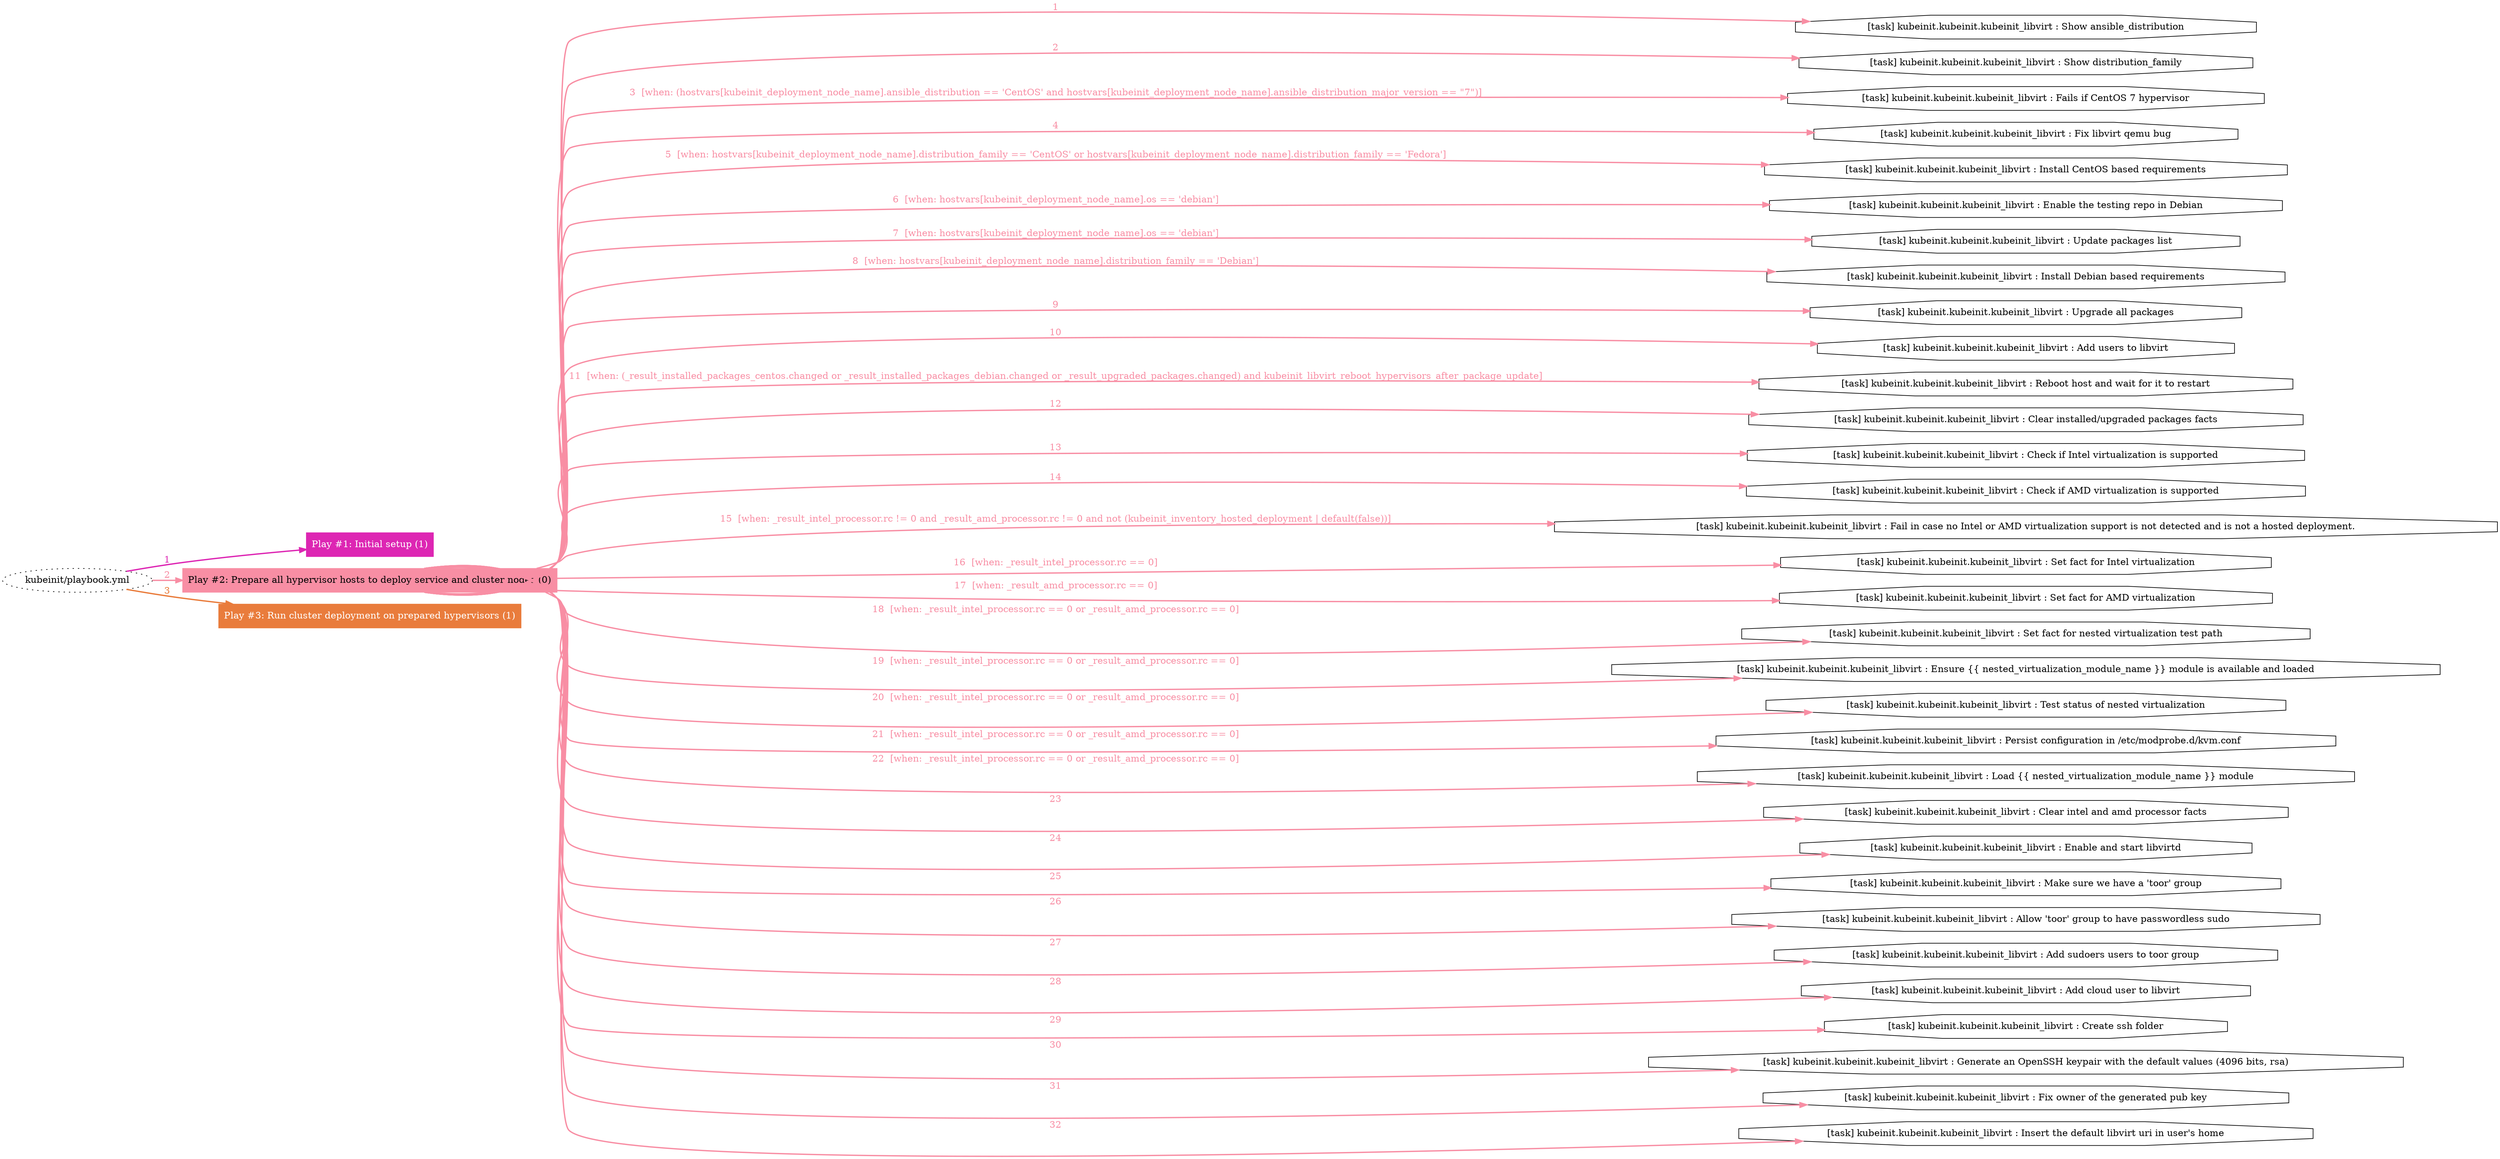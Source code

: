 digraph "kubeinit/playbook.yml "{
	graph [concentrate=true ordering=in rankdir=LR ratio=fill]
	edge [esep=5 sep=10]
	"kubeinit/playbook.yml" [id=root_node style=dotted]
	subgraph "Play #1: Initial setup (1) "{
		"Play #1: Initial setup (1)" [color="#dd26b3" fontcolor="#ffffff" id="play_8fe935c6-9b52-4f2e-b817-09fc9285d663" shape=box style=filled tooltip=localhost]
		"kubeinit/playbook.yml" -> "Play #1: Initial setup (1)" [label=1 color="#dd26b3" fontcolor="#dd26b3" id="edge_b5a25e15-0524-4cc2-8333-b1c4ab3f9737" style=bold]
	}
	subgraph "Play #2: Prepare all hypervisor hosts to deploy service and cluster nodes (0) "{
		"Play #2: Prepare all hypervisor hosts to deploy service and cluster nodes (0)" [color="#f88ea4" fontcolor="#000000" id="play_01aee7f1-ca42-457a-b69c-b3eb3cd30a18" shape=box style=filled tooltip=""]
		"kubeinit/playbook.yml" -> "Play #2: Prepare all hypervisor hosts to deploy service and cluster nodes (0)" [label=2 color="#f88ea4" fontcolor="#f88ea4" id="edge_29c220c0-dc96-495d-9e9b-284676fd1692" style=bold]
		"task_1f46f24a-5854-43a3-8035-a125dc22d42e" [label="[task] kubeinit.kubeinit.kubeinit_libvirt : Show ansible_distribution" id="task_1f46f24a-5854-43a3-8035-a125dc22d42e" shape=octagon tooltip="[task] kubeinit.kubeinit.kubeinit_libvirt : Show ansible_distribution"]
		"Play #2: Prepare all hypervisor hosts to deploy service and cluster nodes (0)" -> "task_1f46f24a-5854-43a3-8035-a125dc22d42e" [label=1 color="#f88ea4" fontcolor="#f88ea4" id="edge_de97f0e4-2e3c-4f98-b92b-61e8c79cdc98" style=bold]
		"task_2b76c058-73bd-4697-b77e-e4ace4bc2d19" [label="[task] kubeinit.kubeinit.kubeinit_libvirt : Show distribution_family" id="task_2b76c058-73bd-4697-b77e-e4ace4bc2d19" shape=octagon tooltip="[task] kubeinit.kubeinit.kubeinit_libvirt : Show distribution_family"]
		"Play #2: Prepare all hypervisor hosts to deploy service and cluster nodes (0)" -> "task_2b76c058-73bd-4697-b77e-e4ace4bc2d19" [label=2 color="#f88ea4" fontcolor="#f88ea4" id="edge_aed0e181-d74d-4d81-92df-e21ed0f508e5" style=bold]
		"task_fad1a7ea-380d-425b-a1bf-4eaf2937f47e" [label="[task] kubeinit.kubeinit.kubeinit_libvirt : Fails if CentOS 7 hypervisor" id="task_fad1a7ea-380d-425b-a1bf-4eaf2937f47e" shape=octagon tooltip="[task] kubeinit.kubeinit.kubeinit_libvirt : Fails if CentOS 7 hypervisor"]
		"Play #2: Prepare all hypervisor hosts to deploy service and cluster nodes (0)" -> "task_fad1a7ea-380d-425b-a1bf-4eaf2937f47e" [label="3  [when: (hostvars[kubeinit_deployment_node_name].ansible_distribution == 'CentOS' and hostvars[kubeinit_deployment_node_name].ansible_distribution_major_version == \"7\")]" color="#f88ea4" fontcolor="#f88ea4" id="edge_10178c12-a36d-4591-83c6-34f6cb9813fa" style=bold]
		"task_5beec615-27bc-4064-a3c3-ac45c35f8535" [label="[task] kubeinit.kubeinit.kubeinit_libvirt : Fix libvirt qemu bug" id="task_5beec615-27bc-4064-a3c3-ac45c35f8535" shape=octagon tooltip="[task] kubeinit.kubeinit.kubeinit_libvirt : Fix libvirt qemu bug"]
		"Play #2: Prepare all hypervisor hosts to deploy service and cluster nodes (0)" -> "task_5beec615-27bc-4064-a3c3-ac45c35f8535" [label=4 color="#f88ea4" fontcolor="#f88ea4" id="edge_fd4eeaeb-feaf-420b-88c6-fbda52e50707" style=bold]
		"task_2873081d-fc7b-4898-bb6e-1aa286da8b11" [label="[task] kubeinit.kubeinit.kubeinit_libvirt : Install CentOS based requirements" id="task_2873081d-fc7b-4898-bb6e-1aa286da8b11" shape=octagon tooltip="[task] kubeinit.kubeinit.kubeinit_libvirt : Install CentOS based requirements"]
		"Play #2: Prepare all hypervisor hosts to deploy service and cluster nodes (0)" -> "task_2873081d-fc7b-4898-bb6e-1aa286da8b11" [label="5  [when: hostvars[kubeinit_deployment_node_name].distribution_family == 'CentOS' or hostvars[kubeinit_deployment_node_name].distribution_family == 'Fedora']" color="#f88ea4" fontcolor="#f88ea4" id="edge_e51387ce-e506-4959-889a-f2e7efb8dbff" style=bold]
		"task_0fbc90e4-93ae-49ad-b286-ed7d52e393e9" [label="[task] kubeinit.kubeinit.kubeinit_libvirt : Enable the testing repo in Debian" id="task_0fbc90e4-93ae-49ad-b286-ed7d52e393e9" shape=octagon tooltip="[task] kubeinit.kubeinit.kubeinit_libvirt : Enable the testing repo in Debian"]
		"Play #2: Prepare all hypervisor hosts to deploy service and cluster nodes (0)" -> "task_0fbc90e4-93ae-49ad-b286-ed7d52e393e9" [label="6  [when: hostvars[kubeinit_deployment_node_name].os == 'debian']" color="#f88ea4" fontcolor="#f88ea4" id="edge_29fd7699-d2b2-4306-a69b-f5cface8db89" style=bold]
		"task_6b386b4c-da0f-4186-b8f1-d6fb10522100" [label="[task] kubeinit.kubeinit.kubeinit_libvirt : Update packages list" id="task_6b386b4c-da0f-4186-b8f1-d6fb10522100" shape=octagon tooltip="[task] kubeinit.kubeinit.kubeinit_libvirt : Update packages list"]
		"Play #2: Prepare all hypervisor hosts to deploy service and cluster nodes (0)" -> "task_6b386b4c-da0f-4186-b8f1-d6fb10522100" [label="7  [when: hostvars[kubeinit_deployment_node_name].os == 'debian']" color="#f88ea4" fontcolor="#f88ea4" id="edge_b6418419-25ad-4f20-bd2a-10a113c4a850" style=bold]
		"task_61002030-1835-4bcb-942e-993747bbbe6b" [label="[task] kubeinit.kubeinit.kubeinit_libvirt : Install Debian based requirements" id="task_61002030-1835-4bcb-942e-993747bbbe6b" shape=octagon tooltip="[task] kubeinit.kubeinit.kubeinit_libvirt : Install Debian based requirements"]
		"Play #2: Prepare all hypervisor hosts to deploy service and cluster nodes (0)" -> "task_61002030-1835-4bcb-942e-993747bbbe6b" [label="8  [when: hostvars[kubeinit_deployment_node_name].distribution_family == 'Debian']" color="#f88ea4" fontcolor="#f88ea4" id="edge_ff652119-0667-4766-8027-801db7772c66" style=bold]
		"task_a5337b56-9f07-497b-a252-4116a58ea06b" [label="[task] kubeinit.kubeinit.kubeinit_libvirt : Upgrade all packages" id="task_a5337b56-9f07-497b-a252-4116a58ea06b" shape=octagon tooltip="[task] kubeinit.kubeinit.kubeinit_libvirt : Upgrade all packages"]
		"Play #2: Prepare all hypervisor hosts to deploy service and cluster nodes (0)" -> "task_a5337b56-9f07-497b-a252-4116a58ea06b" [label=9 color="#f88ea4" fontcolor="#f88ea4" id="edge_a3a0cbc4-a92b-430d-ae1d-12479f36d96b" style=bold]
		"task_7a453645-44eb-408a-973c-332c39f8f4b9" [label="[task] kubeinit.kubeinit.kubeinit_libvirt : Add users to libvirt" id="task_7a453645-44eb-408a-973c-332c39f8f4b9" shape=octagon tooltip="[task] kubeinit.kubeinit.kubeinit_libvirt : Add users to libvirt"]
		"Play #2: Prepare all hypervisor hosts to deploy service and cluster nodes (0)" -> "task_7a453645-44eb-408a-973c-332c39f8f4b9" [label=10 color="#f88ea4" fontcolor="#f88ea4" id="edge_743a8e4b-2f7b-4b1f-9447-421a19919065" style=bold]
		"task_3a92def1-26f2-4e54-8582-b29d2a42bc00" [label="[task] kubeinit.kubeinit.kubeinit_libvirt : Reboot host and wait for it to restart" id="task_3a92def1-26f2-4e54-8582-b29d2a42bc00" shape=octagon tooltip="[task] kubeinit.kubeinit.kubeinit_libvirt : Reboot host and wait for it to restart"]
		"Play #2: Prepare all hypervisor hosts to deploy service and cluster nodes (0)" -> "task_3a92def1-26f2-4e54-8582-b29d2a42bc00" [label="11  [when: (_result_installed_packages_centos.changed or _result_installed_packages_debian.changed or _result_upgraded_packages.changed) and kubeinit_libvirt_reboot_hypervisors_after_package_update]" color="#f88ea4" fontcolor="#f88ea4" id="edge_620c528c-d0fb-4b9b-8e42-4441acce0910" style=bold]
		"task_b8f06e46-c178-43d2-9825-9e3d4f03c7ba" [label="[task] kubeinit.kubeinit.kubeinit_libvirt : Clear installed/upgraded packages facts" id="task_b8f06e46-c178-43d2-9825-9e3d4f03c7ba" shape=octagon tooltip="[task] kubeinit.kubeinit.kubeinit_libvirt : Clear installed/upgraded packages facts"]
		"Play #2: Prepare all hypervisor hosts to deploy service and cluster nodes (0)" -> "task_b8f06e46-c178-43d2-9825-9e3d4f03c7ba" [label=12 color="#f88ea4" fontcolor="#f88ea4" id="edge_506c9050-5167-4912-a727-93004679af37" style=bold]
		"task_24afb24b-533d-4522-919c-4ddc709ed9ba" [label="[task] kubeinit.kubeinit.kubeinit_libvirt : Check if Intel virtualization is supported" id="task_24afb24b-533d-4522-919c-4ddc709ed9ba" shape=octagon tooltip="[task] kubeinit.kubeinit.kubeinit_libvirt : Check if Intel virtualization is supported"]
		"Play #2: Prepare all hypervisor hosts to deploy service and cluster nodes (0)" -> "task_24afb24b-533d-4522-919c-4ddc709ed9ba" [label=13 color="#f88ea4" fontcolor="#f88ea4" id="edge_1c763b74-5f68-4700-aadf-f0c9ce553266" style=bold]
		"task_68717e86-f036-4848-b557-f607998e8fd2" [label="[task] kubeinit.kubeinit.kubeinit_libvirt : Check if AMD virtualization is supported" id="task_68717e86-f036-4848-b557-f607998e8fd2" shape=octagon tooltip="[task] kubeinit.kubeinit.kubeinit_libvirt : Check if AMD virtualization is supported"]
		"Play #2: Prepare all hypervisor hosts to deploy service and cluster nodes (0)" -> "task_68717e86-f036-4848-b557-f607998e8fd2" [label=14 color="#f88ea4" fontcolor="#f88ea4" id="edge_b71c22f8-c453-48e9-bc4d-5274af262446" style=bold]
		"task_3f205f4a-ed8e-40a2-ac10-78834d3df01c" [label="[task] kubeinit.kubeinit.kubeinit_libvirt : Fail in case no Intel or AMD virtualization support is not detected and is not a hosted deployment." id="task_3f205f4a-ed8e-40a2-ac10-78834d3df01c" shape=octagon tooltip="[task] kubeinit.kubeinit.kubeinit_libvirt : Fail in case no Intel or AMD virtualization support is not detected and is not a hosted deployment."]
		"Play #2: Prepare all hypervisor hosts to deploy service and cluster nodes (0)" -> "task_3f205f4a-ed8e-40a2-ac10-78834d3df01c" [label="15  [when: _result_intel_processor.rc != 0 and _result_amd_processor.rc != 0 and not (kubeinit_inventory_hosted_deployment | default(false))]" color="#f88ea4" fontcolor="#f88ea4" id="edge_6d4dca0e-2e11-426b-8fc6-50d359636f68" style=bold]
		"task_f2809493-d4f2-4b06-976f-b358e57773d2" [label="[task] kubeinit.kubeinit.kubeinit_libvirt : Set fact for Intel virtualization" id="task_f2809493-d4f2-4b06-976f-b358e57773d2" shape=octagon tooltip="[task] kubeinit.kubeinit.kubeinit_libvirt : Set fact for Intel virtualization"]
		"Play #2: Prepare all hypervisor hosts to deploy service and cluster nodes (0)" -> "task_f2809493-d4f2-4b06-976f-b358e57773d2" [label="16  [when: _result_intel_processor.rc == 0]" color="#f88ea4" fontcolor="#f88ea4" id="edge_2d91b82f-e820-484a-aa18-9451665ffbb8" style=bold]
		"task_57ad0bc4-6213-4cfe-9641-dcebfd7d21f6" [label="[task] kubeinit.kubeinit.kubeinit_libvirt : Set fact for AMD virtualization" id="task_57ad0bc4-6213-4cfe-9641-dcebfd7d21f6" shape=octagon tooltip="[task] kubeinit.kubeinit.kubeinit_libvirt : Set fact for AMD virtualization"]
		"Play #2: Prepare all hypervisor hosts to deploy service and cluster nodes (0)" -> "task_57ad0bc4-6213-4cfe-9641-dcebfd7d21f6" [label="17  [when: _result_amd_processor.rc == 0]" color="#f88ea4" fontcolor="#f88ea4" id="edge_8b835de7-7663-4fbb-8207-cda6d531b602" style=bold]
		"task_15f80d8a-a719-42dc-b2be-890399c9bb1d" [label="[task] kubeinit.kubeinit.kubeinit_libvirt : Set fact for nested virtualization test path" id="task_15f80d8a-a719-42dc-b2be-890399c9bb1d" shape=octagon tooltip="[task] kubeinit.kubeinit.kubeinit_libvirt : Set fact for nested virtualization test path"]
		"Play #2: Prepare all hypervisor hosts to deploy service and cluster nodes (0)" -> "task_15f80d8a-a719-42dc-b2be-890399c9bb1d" [label="18  [when: _result_intel_processor.rc == 0 or _result_amd_processor.rc == 0]" color="#f88ea4" fontcolor="#f88ea4" id="edge_9d6c6b58-cb1c-45fa-a18b-00a402d47e13" style=bold]
		"task_ee361dc8-959e-49bf-80c3-c7b48205e483" [label="[task] kubeinit.kubeinit.kubeinit_libvirt : Ensure {{ nested_virtualization_module_name }} module is available and loaded" id="task_ee361dc8-959e-49bf-80c3-c7b48205e483" shape=octagon tooltip="[task] kubeinit.kubeinit.kubeinit_libvirt : Ensure {{ nested_virtualization_module_name }} module is available and loaded"]
		"Play #2: Prepare all hypervisor hosts to deploy service and cluster nodes (0)" -> "task_ee361dc8-959e-49bf-80c3-c7b48205e483" [label="19  [when: _result_intel_processor.rc == 0 or _result_amd_processor.rc == 0]" color="#f88ea4" fontcolor="#f88ea4" id="edge_beb9aa43-3ac8-4b28-b094-7dfd530285fa" style=bold]
		"task_90a56a5f-318b-4ae2-bab7-70e4e99af69f" [label="[task] kubeinit.kubeinit.kubeinit_libvirt : Test status of nested virtualization" id="task_90a56a5f-318b-4ae2-bab7-70e4e99af69f" shape=octagon tooltip="[task] kubeinit.kubeinit.kubeinit_libvirt : Test status of nested virtualization"]
		"Play #2: Prepare all hypervisor hosts to deploy service and cluster nodes (0)" -> "task_90a56a5f-318b-4ae2-bab7-70e4e99af69f" [label="20  [when: _result_intel_processor.rc == 0 or _result_amd_processor.rc == 0]" color="#f88ea4" fontcolor="#f88ea4" id="edge_8370cdb8-ecdf-4bf2-b987-2aa28f73c629" style=bold]
		"task_f75a1578-7ed8-40fb-912b-632faf4974b1" [label="[task] kubeinit.kubeinit.kubeinit_libvirt : Persist configuration in /etc/modprobe.d/kvm.conf" id="task_f75a1578-7ed8-40fb-912b-632faf4974b1" shape=octagon tooltip="[task] kubeinit.kubeinit.kubeinit_libvirt : Persist configuration in /etc/modprobe.d/kvm.conf"]
		"Play #2: Prepare all hypervisor hosts to deploy service and cluster nodes (0)" -> "task_f75a1578-7ed8-40fb-912b-632faf4974b1" [label="21  [when: _result_intel_processor.rc == 0 or _result_amd_processor.rc == 0]" color="#f88ea4" fontcolor="#f88ea4" id="edge_a14a40c1-e86c-4526-948b-af25eaba7aad" style=bold]
		"task_f1afa375-5469-4056-b430-35b2314ad305" [label="[task] kubeinit.kubeinit.kubeinit_libvirt : Load {{ nested_virtualization_module_name }} module" id="task_f1afa375-5469-4056-b430-35b2314ad305" shape=octagon tooltip="[task] kubeinit.kubeinit.kubeinit_libvirt : Load {{ nested_virtualization_module_name }} module"]
		"Play #2: Prepare all hypervisor hosts to deploy service and cluster nodes (0)" -> "task_f1afa375-5469-4056-b430-35b2314ad305" [label="22  [when: _result_intel_processor.rc == 0 or _result_amd_processor.rc == 0]" color="#f88ea4" fontcolor="#f88ea4" id="edge_340c1556-ec5a-4881-b4ae-e6f6003779c9" style=bold]
		"task_aacb0089-1845-414b-a244-baae589d8e31" [label="[task] kubeinit.kubeinit.kubeinit_libvirt : Clear intel and amd processor facts" id="task_aacb0089-1845-414b-a244-baae589d8e31" shape=octagon tooltip="[task] kubeinit.kubeinit.kubeinit_libvirt : Clear intel and amd processor facts"]
		"Play #2: Prepare all hypervisor hosts to deploy service and cluster nodes (0)" -> "task_aacb0089-1845-414b-a244-baae589d8e31" [label=23 color="#f88ea4" fontcolor="#f88ea4" id="edge_4d6877f7-8979-4d38-8411-840d7eead7d7" style=bold]
		"task_05c30611-df11-448b-9877-28651cbd3321" [label="[task] kubeinit.kubeinit.kubeinit_libvirt : Enable and start libvirtd" id="task_05c30611-df11-448b-9877-28651cbd3321" shape=octagon tooltip="[task] kubeinit.kubeinit.kubeinit_libvirt : Enable and start libvirtd"]
		"Play #2: Prepare all hypervisor hosts to deploy service and cluster nodes (0)" -> "task_05c30611-df11-448b-9877-28651cbd3321" [label=24 color="#f88ea4" fontcolor="#f88ea4" id="edge_9868b35d-1daa-484a-8327-9049aef811aa" style=bold]
		"task_a8222a90-ec76-4490-9ec3-413226157a43" [label="[task] kubeinit.kubeinit.kubeinit_libvirt : Make sure we have a 'toor' group" id="task_a8222a90-ec76-4490-9ec3-413226157a43" shape=octagon tooltip="[task] kubeinit.kubeinit.kubeinit_libvirt : Make sure we have a 'toor' group"]
		"Play #2: Prepare all hypervisor hosts to deploy service and cluster nodes (0)" -> "task_a8222a90-ec76-4490-9ec3-413226157a43" [label=25 color="#f88ea4" fontcolor="#f88ea4" id="edge_fb55313d-ebc9-414a-a651-6242cd62e13c" style=bold]
		"task_1c54028e-647e-4228-a81a-2265fe1495b1" [label="[task] kubeinit.kubeinit.kubeinit_libvirt : Allow 'toor' group to have passwordless sudo" id="task_1c54028e-647e-4228-a81a-2265fe1495b1" shape=octagon tooltip="[task] kubeinit.kubeinit.kubeinit_libvirt : Allow 'toor' group to have passwordless sudo"]
		"Play #2: Prepare all hypervisor hosts to deploy service and cluster nodes (0)" -> "task_1c54028e-647e-4228-a81a-2265fe1495b1" [label=26 color="#f88ea4" fontcolor="#f88ea4" id="edge_5da969c8-d3e1-4f35-a660-eeed95f2caa9" style=bold]
		"task_38077514-74b9-4067-8020-93c87f18814a" [label="[task] kubeinit.kubeinit.kubeinit_libvirt : Add sudoers users to toor group" id="task_38077514-74b9-4067-8020-93c87f18814a" shape=octagon tooltip="[task] kubeinit.kubeinit.kubeinit_libvirt : Add sudoers users to toor group"]
		"Play #2: Prepare all hypervisor hosts to deploy service and cluster nodes (0)" -> "task_38077514-74b9-4067-8020-93c87f18814a" [label=27 color="#f88ea4" fontcolor="#f88ea4" id="edge_5a5cf4c3-8138-40d3-be89-eb5194cce2b4" style=bold]
		"task_86f2724c-00d4-4227-82e1-490b5816ab18" [label="[task] kubeinit.kubeinit.kubeinit_libvirt : Add cloud user to libvirt" id="task_86f2724c-00d4-4227-82e1-490b5816ab18" shape=octagon tooltip="[task] kubeinit.kubeinit.kubeinit_libvirt : Add cloud user to libvirt"]
		"Play #2: Prepare all hypervisor hosts to deploy service and cluster nodes (0)" -> "task_86f2724c-00d4-4227-82e1-490b5816ab18" [label=28 color="#f88ea4" fontcolor="#f88ea4" id="edge_39e1dbbf-7f76-4bf6-84cb-6c76f43983bc" style=bold]
		"task_30d52bd8-dba4-48fa-a8b7-bfa217294ffd" [label="[task] kubeinit.kubeinit.kubeinit_libvirt : Create ssh folder" id="task_30d52bd8-dba4-48fa-a8b7-bfa217294ffd" shape=octagon tooltip="[task] kubeinit.kubeinit.kubeinit_libvirt : Create ssh folder"]
		"Play #2: Prepare all hypervisor hosts to deploy service and cluster nodes (0)" -> "task_30d52bd8-dba4-48fa-a8b7-bfa217294ffd" [label=29 color="#f88ea4" fontcolor="#f88ea4" id="edge_374f879b-7841-46b3-a89e-10b3834a650a" style=bold]
		"task_9d40b706-39f0-46f7-a618-c3672f5665fb" [label="[task] kubeinit.kubeinit.kubeinit_libvirt : Generate an OpenSSH keypair with the default values (4096 bits, rsa)" id="task_9d40b706-39f0-46f7-a618-c3672f5665fb" shape=octagon tooltip="[task] kubeinit.kubeinit.kubeinit_libvirt : Generate an OpenSSH keypair with the default values (4096 bits, rsa)"]
		"Play #2: Prepare all hypervisor hosts to deploy service and cluster nodes (0)" -> "task_9d40b706-39f0-46f7-a618-c3672f5665fb" [label=30 color="#f88ea4" fontcolor="#f88ea4" id="edge_5831129a-fe85-4b6b-aff8-f4f23b520633" style=bold]
		"task_54e70429-62c3-4e10-88cd-0048ce54c2fd" [label="[task] kubeinit.kubeinit.kubeinit_libvirt : Fix owner of the generated pub key" id="task_54e70429-62c3-4e10-88cd-0048ce54c2fd" shape=octagon tooltip="[task] kubeinit.kubeinit.kubeinit_libvirt : Fix owner of the generated pub key"]
		"Play #2: Prepare all hypervisor hosts to deploy service and cluster nodes (0)" -> "task_54e70429-62c3-4e10-88cd-0048ce54c2fd" [label=31 color="#f88ea4" fontcolor="#f88ea4" id="edge_8cd0cd8a-f556-445a-b1e4-5b9add0a51cc" style=bold]
		"task_cb6b2101-37d0-40c4-870e-0570f9f52611" [label="[task] kubeinit.kubeinit.kubeinit_libvirt : Insert the default libvirt uri in user's home" id="task_cb6b2101-37d0-40c4-870e-0570f9f52611" shape=octagon tooltip="[task] kubeinit.kubeinit.kubeinit_libvirt : Insert the default libvirt uri in user's home"]
		"Play #2: Prepare all hypervisor hosts to deploy service and cluster nodes (0)" -> "task_cb6b2101-37d0-40c4-870e-0570f9f52611" [label=32 color="#f88ea4" fontcolor="#f88ea4" id="edge_84fcc153-2ff0-463e-b332-4478a343d8d5" style=bold]
	}
	subgraph "Play #3: Run cluster deployment on prepared hypervisors (1) "{
		"Play #3: Run cluster deployment on prepared hypervisors (1)" [color="#e97c3c" fontcolor="#ffffff" id="play_3fbe86a2-ddc2-4eb7-a68d-6d39192d95a8" shape=box style=filled tooltip=localhost]
		"kubeinit/playbook.yml" -> "Play #3: Run cluster deployment on prepared hypervisors (1)" [label=3 color="#e97c3c" fontcolor="#e97c3c" id="edge_44641d9a-1ba4-4cb7-8c46-efcc630f7d3e" style=bold]
	}
}
